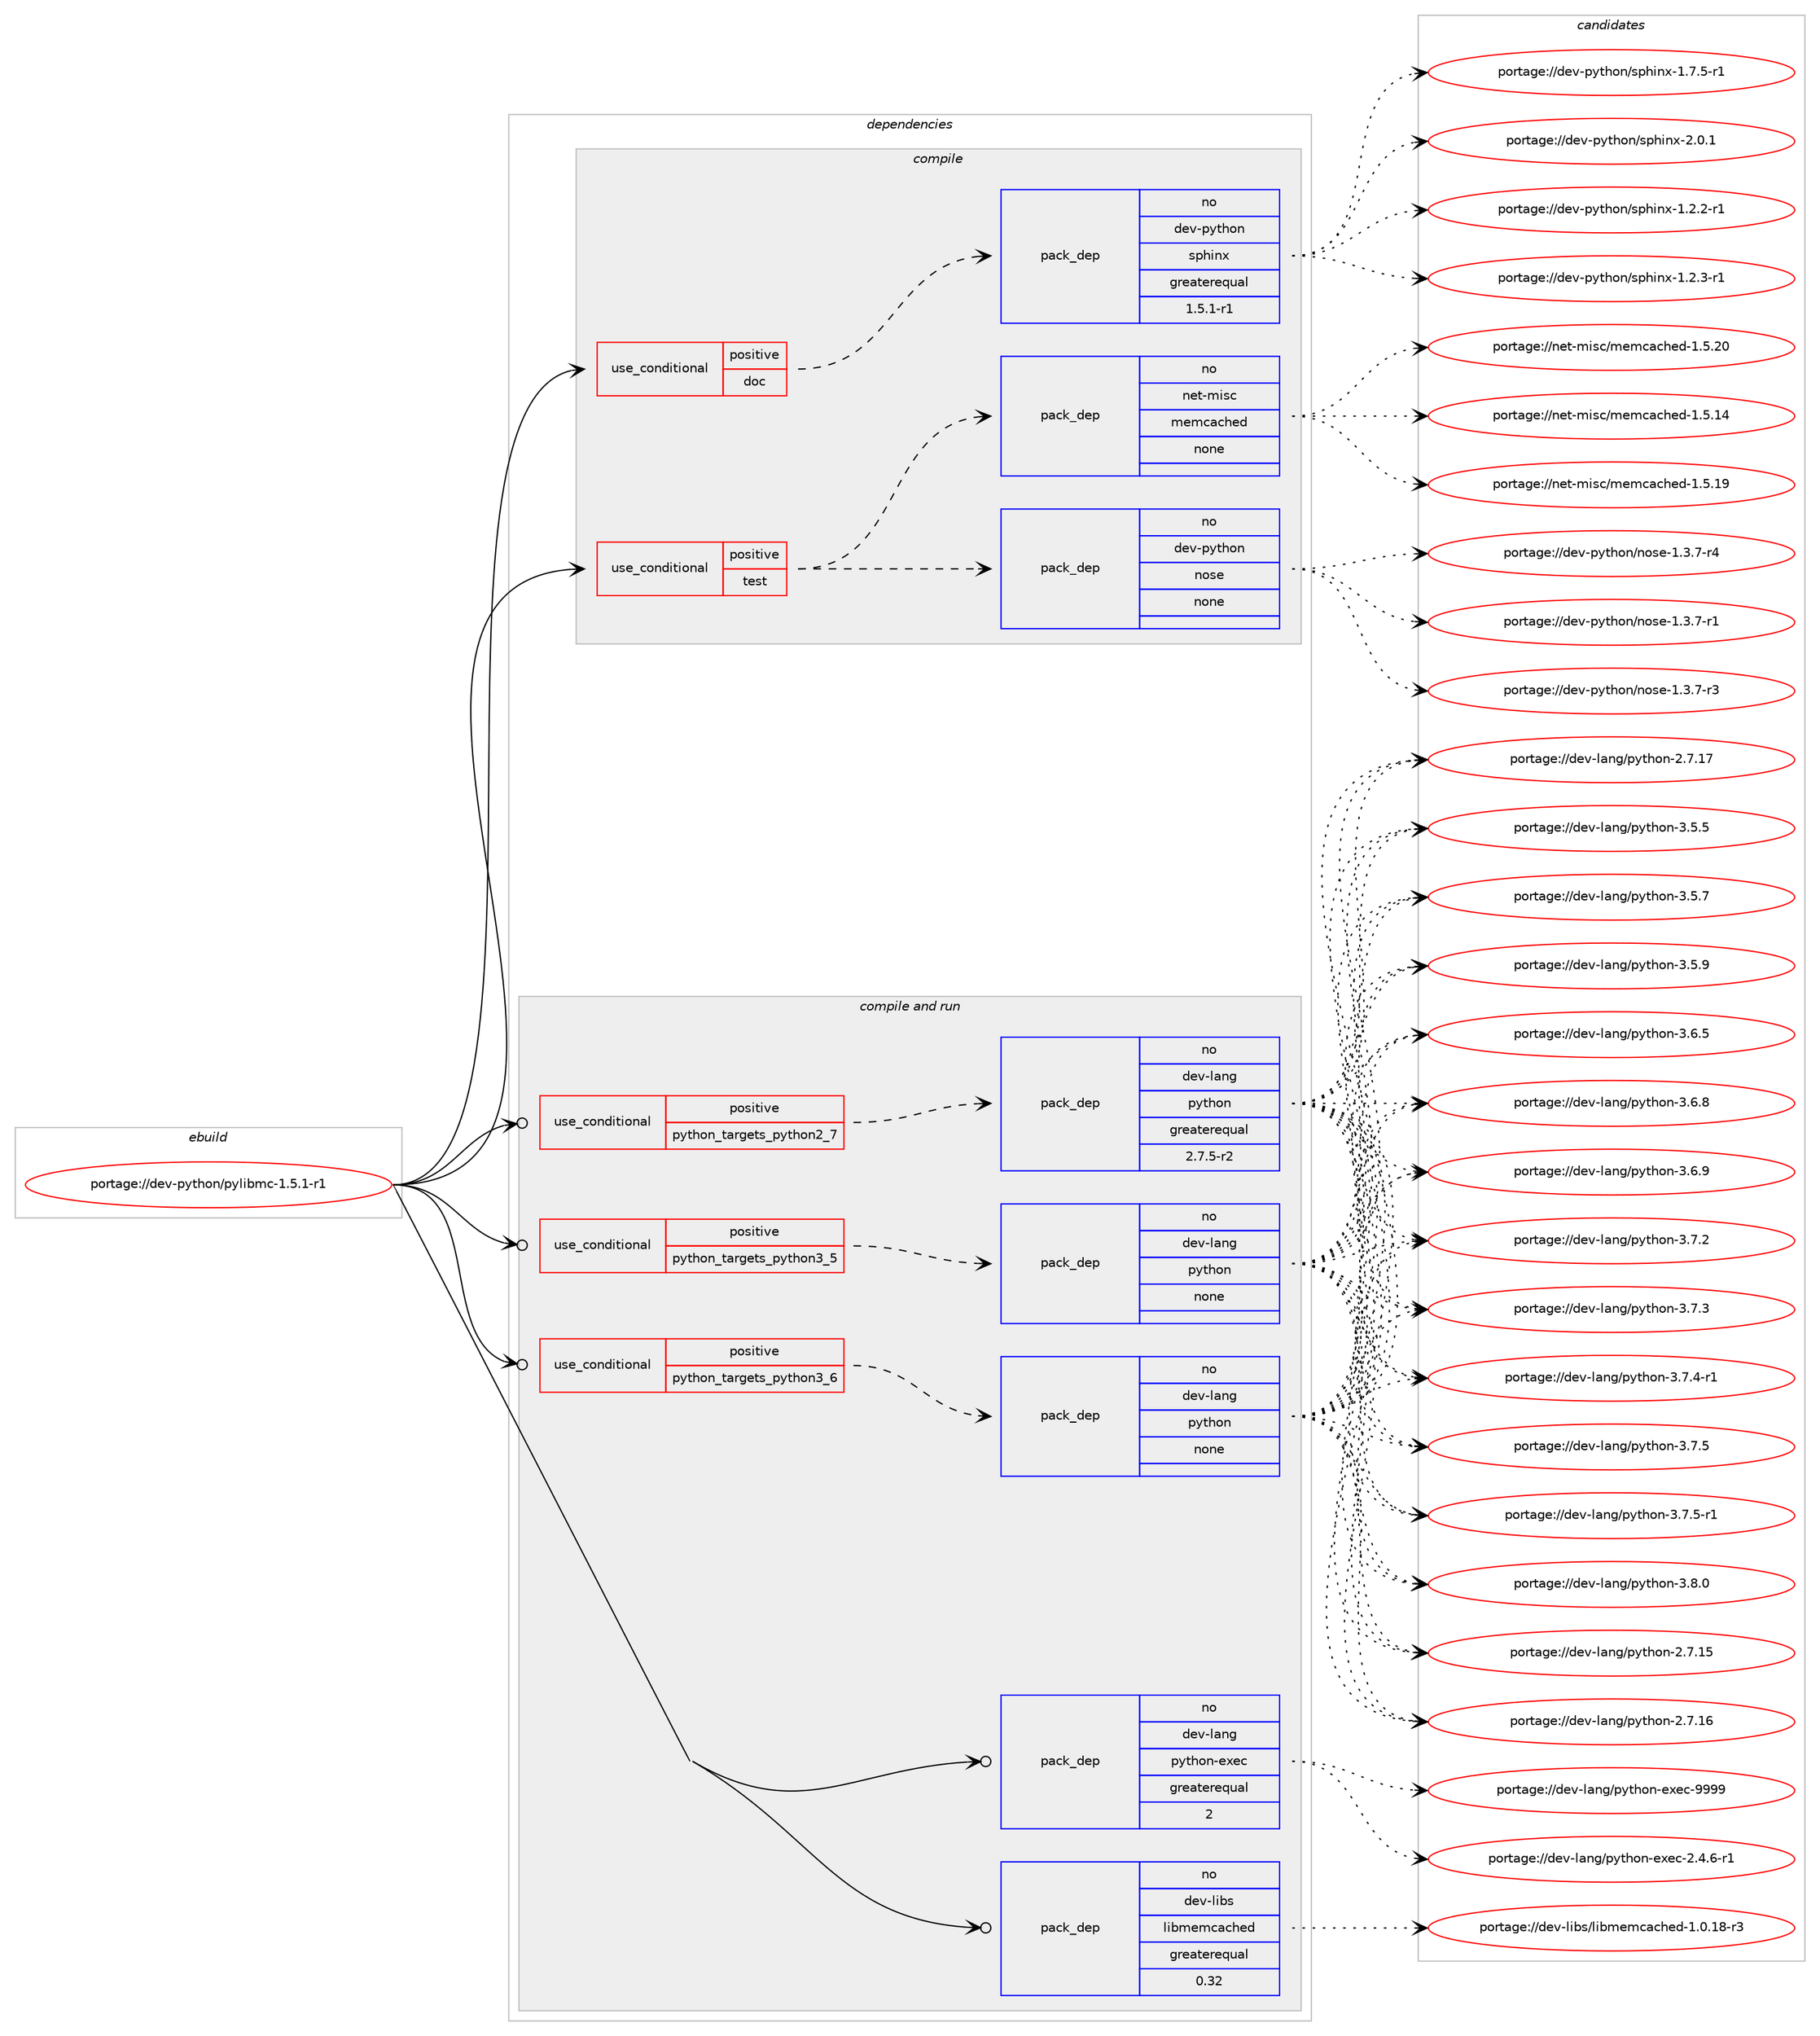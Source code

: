 digraph prolog {

# *************
# Graph options
# *************

newrank=true;
concentrate=true;
compound=true;
graph [rankdir=LR,fontname=Helvetica,fontsize=10,ranksep=1.5];#, ranksep=2.5, nodesep=0.2];
edge  [arrowhead=vee];
node  [fontname=Helvetica,fontsize=10];

# **********
# The ebuild
# **********

subgraph cluster_leftcol {
color=gray;
rank=same;
label=<<i>ebuild</i>>;
id [label="portage://dev-python/pylibmc-1.5.1-r1", color=red, width=4, href="../dev-python/pylibmc-1.5.1-r1.svg"];
}

# ****************
# The dependencies
# ****************

subgraph cluster_midcol {
color=gray;
label=<<i>dependencies</i>>;
subgraph cluster_compile {
fillcolor="#eeeeee";
style=filled;
label=<<i>compile</i>>;
subgraph cond35463 {
dependency161714 [label=<<TABLE BORDER="0" CELLBORDER="1" CELLSPACING="0" CELLPADDING="4"><TR><TD ROWSPAN="3" CELLPADDING="10">use_conditional</TD></TR><TR><TD>positive</TD></TR><TR><TD>doc</TD></TR></TABLE>>, shape=none, color=red];
subgraph pack122883 {
dependency161715 [label=<<TABLE BORDER="0" CELLBORDER="1" CELLSPACING="0" CELLPADDING="4" WIDTH="220"><TR><TD ROWSPAN="6" CELLPADDING="30">pack_dep</TD></TR><TR><TD WIDTH="110">no</TD></TR><TR><TD>dev-python</TD></TR><TR><TD>sphinx</TD></TR><TR><TD>greaterequal</TD></TR><TR><TD>1.5.1-r1</TD></TR></TABLE>>, shape=none, color=blue];
}
dependency161714:e -> dependency161715:w [weight=20,style="dashed",arrowhead="vee"];
}
id:e -> dependency161714:w [weight=20,style="solid",arrowhead="vee"];
subgraph cond35464 {
dependency161716 [label=<<TABLE BORDER="0" CELLBORDER="1" CELLSPACING="0" CELLPADDING="4"><TR><TD ROWSPAN="3" CELLPADDING="10">use_conditional</TD></TR><TR><TD>positive</TD></TR><TR><TD>test</TD></TR></TABLE>>, shape=none, color=red];
subgraph pack122884 {
dependency161717 [label=<<TABLE BORDER="0" CELLBORDER="1" CELLSPACING="0" CELLPADDING="4" WIDTH="220"><TR><TD ROWSPAN="6" CELLPADDING="30">pack_dep</TD></TR><TR><TD WIDTH="110">no</TD></TR><TR><TD>net-misc</TD></TR><TR><TD>memcached</TD></TR><TR><TD>none</TD></TR><TR><TD></TD></TR></TABLE>>, shape=none, color=blue];
}
dependency161716:e -> dependency161717:w [weight=20,style="dashed",arrowhead="vee"];
subgraph pack122885 {
dependency161718 [label=<<TABLE BORDER="0" CELLBORDER="1" CELLSPACING="0" CELLPADDING="4" WIDTH="220"><TR><TD ROWSPAN="6" CELLPADDING="30">pack_dep</TD></TR><TR><TD WIDTH="110">no</TD></TR><TR><TD>dev-python</TD></TR><TR><TD>nose</TD></TR><TR><TD>none</TD></TR><TR><TD></TD></TR></TABLE>>, shape=none, color=blue];
}
dependency161716:e -> dependency161718:w [weight=20,style="dashed",arrowhead="vee"];
}
id:e -> dependency161716:w [weight=20,style="solid",arrowhead="vee"];
}
subgraph cluster_compileandrun {
fillcolor="#eeeeee";
style=filled;
label=<<i>compile and run</i>>;
subgraph cond35465 {
dependency161719 [label=<<TABLE BORDER="0" CELLBORDER="1" CELLSPACING="0" CELLPADDING="4"><TR><TD ROWSPAN="3" CELLPADDING="10">use_conditional</TD></TR><TR><TD>positive</TD></TR><TR><TD>python_targets_python2_7</TD></TR></TABLE>>, shape=none, color=red];
subgraph pack122886 {
dependency161720 [label=<<TABLE BORDER="0" CELLBORDER="1" CELLSPACING="0" CELLPADDING="4" WIDTH="220"><TR><TD ROWSPAN="6" CELLPADDING="30">pack_dep</TD></TR><TR><TD WIDTH="110">no</TD></TR><TR><TD>dev-lang</TD></TR><TR><TD>python</TD></TR><TR><TD>greaterequal</TD></TR><TR><TD>2.7.5-r2</TD></TR></TABLE>>, shape=none, color=blue];
}
dependency161719:e -> dependency161720:w [weight=20,style="dashed",arrowhead="vee"];
}
id:e -> dependency161719:w [weight=20,style="solid",arrowhead="odotvee"];
subgraph cond35466 {
dependency161721 [label=<<TABLE BORDER="0" CELLBORDER="1" CELLSPACING="0" CELLPADDING="4"><TR><TD ROWSPAN="3" CELLPADDING="10">use_conditional</TD></TR><TR><TD>positive</TD></TR><TR><TD>python_targets_python3_5</TD></TR></TABLE>>, shape=none, color=red];
subgraph pack122887 {
dependency161722 [label=<<TABLE BORDER="0" CELLBORDER="1" CELLSPACING="0" CELLPADDING="4" WIDTH="220"><TR><TD ROWSPAN="6" CELLPADDING="30">pack_dep</TD></TR><TR><TD WIDTH="110">no</TD></TR><TR><TD>dev-lang</TD></TR><TR><TD>python</TD></TR><TR><TD>none</TD></TR><TR><TD></TD></TR></TABLE>>, shape=none, color=blue];
}
dependency161721:e -> dependency161722:w [weight=20,style="dashed",arrowhead="vee"];
}
id:e -> dependency161721:w [weight=20,style="solid",arrowhead="odotvee"];
subgraph cond35467 {
dependency161723 [label=<<TABLE BORDER="0" CELLBORDER="1" CELLSPACING="0" CELLPADDING="4"><TR><TD ROWSPAN="3" CELLPADDING="10">use_conditional</TD></TR><TR><TD>positive</TD></TR><TR><TD>python_targets_python3_6</TD></TR></TABLE>>, shape=none, color=red];
subgraph pack122888 {
dependency161724 [label=<<TABLE BORDER="0" CELLBORDER="1" CELLSPACING="0" CELLPADDING="4" WIDTH="220"><TR><TD ROWSPAN="6" CELLPADDING="30">pack_dep</TD></TR><TR><TD WIDTH="110">no</TD></TR><TR><TD>dev-lang</TD></TR><TR><TD>python</TD></TR><TR><TD>none</TD></TR><TR><TD></TD></TR></TABLE>>, shape=none, color=blue];
}
dependency161723:e -> dependency161724:w [weight=20,style="dashed",arrowhead="vee"];
}
id:e -> dependency161723:w [weight=20,style="solid",arrowhead="odotvee"];
subgraph pack122889 {
dependency161725 [label=<<TABLE BORDER="0" CELLBORDER="1" CELLSPACING="0" CELLPADDING="4" WIDTH="220"><TR><TD ROWSPAN="6" CELLPADDING="30">pack_dep</TD></TR><TR><TD WIDTH="110">no</TD></TR><TR><TD>dev-lang</TD></TR><TR><TD>python-exec</TD></TR><TR><TD>greaterequal</TD></TR><TR><TD>2</TD></TR></TABLE>>, shape=none, color=blue];
}
id:e -> dependency161725:w [weight=20,style="solid",arrowhead="odotvee"];
subgraph pack122890 {
dependency161726 [label=<<TABLE BORDER="0" CELLBORDER="1" CELLSPACING="0" CELLPADDING="4" WIDTH="220"><TR><TD ROWSPAN="6" CELLPADDING="30">pack_dep</TD></TR><TR><TD WIDTH="110">no</TD></TR><TR><TD>dev-libs</TD></TR><TR><TD>libmemcached</TD></TR><TR><TD>greaterequal</TD></TR><TR><TD>0.32</TD></TR></TABLE>>, shape=none, color=blue];
}
id:e -> dependency161726:w [weight=20,style="solid",arrowhead="odotvee"];
}
subgraph cluster_run {
fillcolor="#eeeeee";
style=filled;
label=<<i>run</i>>;
}
}

# **************
# The candidates
# **************

subgraph cluster_choices {
rank=same;
color=gray;
label=<<i>candidates</i>>;

subgraph choice122883 {
color=black;
nodesep=1;
choiceportage10010111845112121116104111110471151121041051101204549465046504511449 [label="portage://dev-python/sphinx-1.2.2-r1", color=red, width=4,href="../dev-python/sphinx-1.2.2-r1.svg"];
choiceportage10010111845112121116104111110471151121041051101204549465046514511449 [label="portage://dev-python/sphinx-1.2.3-r1", color=red, width=4,href="../dev-python/sphinx-1.2.3-r1.svg"];
choiceportage10010111845112121116104111110471151121041051101204549465546534511449 [label="portage://dev-python/sphinx-1.7.5-r1", color=red, width=4,href="../dev-python/sphinx-1.7.5-r1.svg"];
choiceportage1001011184511212111610411111047115112104105110120455046484649 [label="portage://dev-python/sphinx-2.0.1", color=red, width=4,href="../dev-python/sphinx-2.0.1.svg"];
dependency161715:e -> choiceportage10010111845112121116104111110471151121041051101204549465046504511449:w [style=dotted,weight="100"];
dependency161715:e -> choiceportage10010111845112121116104111110471151121041051101204549465046514511449:w [style=dotted,weight="100"];
dependency161715:e -> choiceportage10010111845112121116104111110471151121041051101204549465546534511449:w [style=dotted,weight="100"];
dependency161715:e -> choiceportage1001011184511212111610411111047115112104105110120455046484649:w [style=dotted,weight="100"];
}
subgraph choice122884 {
color=black;
nodesep=1;
choiceportage11010111645109105115994710910110999979910410110045494653464952 [label="portage://net-misc/memcached-1.5.14", color=red, width=4,href="../net-misc/memcached-1.5.14.svg"];
choiceportage11010111645109105115994710910110999979910410110045494653464957 [label="portage://net-misc/memcached-1.5.19", color=red, width=4,href="../net-misc/memcached-1.5.19.svg"];
choiceportage11010111645109105115994710910110999979910410110045494653465048 [label="portage://net-misc/memcached-1.5.20", color=red, width=4,href="../net-misc/memcached-1.5.20.svg"];
dependency161717:e -> choiceportage11010111645109105115994710910110999979910410110045494653464952:w [style=dotted,weight="100"];
dependency161717:e -> choiceportage11010111645109105115994710910110999979910410110045494653464957:w [style=dotted,weight="100"];
dependency161717:e -> choiceportage11010111645109105115994710910110999979910410110045494653465048:w [style=dotted,weight="100"];
}
subgraph choice122885 {
color=black;
nodesep=1;
choiceportage10010111845112121116104111110471101111151014549465146554511449 [label="portage://dev-python/nose-1.3.7-r1", color=red, width=4,href="../dev-python/nose-1.3.7-r1.svg"];
choiceportage10010111845112121116104111110471101111151014549465146554511451 [label="portage://dev-python/nose-1.3.7-r3", color=red, width=4,href="../dev-python/nose-1.3.7-r3.svg"];
choiceportage10010111845112121116104111110471101111151014549465146554511452 [label="portage://dev-python/nose-1.3.7-r4", color=red, width=4,href="../dev-python/nose-1.3.7-r4.svg"];
dependency161718:e -> choiceportage10010111845112121116104111110471101111151014549465146554511449:w [style=dotted,weight="100"];
dependency161718:e -> choiceportage10010111845112121116104111110471101111151014549465146554511451:w [style=dotted,weight="100"];
dependency161718:e -> choiceportage10010111845112121116104111110471101111151014549465146554511452:w [style=dotted,weight="100"];
}
subgraph choice122886 {
color=black;
nodesep=1;
choiceportage10010111845108971101034711212111610411111045504655464953 [label="portage://dev-lang/python-2.7.15", color=red, width=4,href="../dev-lang/python-2.7.15.svg"];
choiceportage10010111845108971101034711212111610411111045504655464954 [label="portage://dev-lang/python-2.7.16", color=red, width=4,href="../dev-lang/python-2.7.16.svg"];
choiceportage10010111845108971101034711212111610411111045504655464955 [label="portage://dev-lang/python-2.7.17", color=red, width=4,href="../dev-lang/python-2.7.17.svg"];
choiceportage100101118451089711010347112121116104111110455146534653 [label="portage://dev-lang/python-3.5.5", color=red, width=4,href="../dev-lang/python-3.5.5.svg"];
choiceportage100101118451089711010347112121116104111110455146534655 [label="portage://dev-lang/python-3.5.7", color=red, width=4,href="../dev-lang/python-3.5.7.svg"];
choiceportage100101118451089711010347112121116104111110455146534657 [label="portage://dev-lang/python-3.5.9", color=red, width=4,href="../dev-lang/python-3.5.9.svg"];
choiceportage100101118451089711010347112121116104111110455146544653 [label="portage://dev-lang/python-3.6.5", color=red, width=4,href="../dev-lang/python-3.6.5.svg"];
choiceportage100101118451089711010347112121116104111110455146544656 [label="portage://dev-lang/python-3.6.8", color=red, width=4,href="../dev-lang/python-3.6.8.svg"];
choiceportage100101118451089711010347112121116104111110455146544657 [label="portage://dev-lang/python-3.6.9", color=red, width=4,href="../dev-lang/python-3.6.9.svg"];
choiceportage100101118451089711010347112121116104111110455146554650 [label="portage://dev-lang/python-3.7.2", color=red, width=4,href="../dev-lang/python-3.7.2.svg"];
choiceportage100101118451089711010347112121116104111110455146554651 [label="portage://dev-lang/python-3.7.3", color=red, width=4,href="../dev-lang/python-3.7.3.svg"];
choiceportage1001011184510897110103471121211161041111104551465546524511449 [label="portage://dev-lang/python-3.7.4-r1", color=red, width=4,href="../dev-lang/python-3.7.4-r1.svg"];
choiceportage100101118451089711010347112121116104111110455146554653 [label="portage://dev-lang/python-3.7.5", color=red, width=4,href="../dev-lang/python-3.7.5.svg"];
choiceportage1001011184510897110103471121211161041111104551465546534511449 [label="portage://dev-lang/python-3.7.5-r1", color=red, width=4,href="../dev-lang/python-3.7.5-r1.svg"];
choiceportage100101118451089711010347112121116104111110455146564648 [label="portage://dev-lang/python-3.8.0", color=red, width=4,href="../dev-lang/python-3.8.0.svg"];
dependency161720:e -> choiceportage10010111845108971101034711212111610411111045504655464953:w [style=dotted,weight="100"];
dependency161720:e -> choiceportage10010111845108971101034711212111610411111045504655464954:w [style=dotted,weight="100"];
dependency161720:e -> choiceportage10010111845108971101034711212111610411111045504655464955:w [style=dotted,weight="100"];
dependency161720:e -> choiceportage100101118451089711010347112121116104111110455146534653:w [style=dotted,weight="100"];
dependency161720:e -> choiceportage100101118451089711010347112121116104111110455146534655:w [style=dotted,weight="100"];
dependency161720:e -> choiceportage100101118451089711010347112121116104111110455146534657:w [style=dotted,weight="100"];
dependency161720:e -> choiceportage100101118451089711010347112121116104111110455146544653:w [style=dotted,weight="100"];
dependency161720:e -> choiceportage100101118451089711010347112121116104111110455146544656:w [style=dotted,weight="100"];
dependency161720:e -> choiceportage100101118451089711010347112121116104111110455146544657:w [style=dotted,weight="100"];
dependency161720:e -> choiceportage100101118451089711010347112121116104111110455146554650:w [style=dotted,weight="100"];
dependency161720:e -> choiceportage100101118451089711010347112121116104111110455146554651:w [style=dotted,weight="100"];
dependency161720:e -> choiceportage1001011184510897110103471121211161041111104551465546524511449:w [style=dotted,weight="100"];
dependency161720:e -> choiceportage100101118451089711010347112121116104111110455146554653:w [style=dotted,weight="100"];
dependency161720:e -> choiceportage1001011184510897110103471121211161041111104551465546534511449:w [style=dotted,weight="100"];
dependency161720:e -> choiceportage100101118451089711010347112121116104111110455146564648:w [style=dotted,weight="100"];
}
subgraph choice122887 {
color=black;
nodesep=1;
choiceportage10010111845108971101034711212111610411111045504655464953 [label="portage://dev-lang/python-2.7.15", color=red, width=4,href="../dev-lang/python-2.7.15.svg"];
choiceportage10010111845108971101034711212111610411111045504655464954 [label="portage://dev-lang/python-2.7.16", color=red, width=4,href="../dev-lang/python-2.7.16.svg"];
choiceportage10010111845108971101034711212111610411111045504655464955 [label="portage://dev-lang/python-2.7.17", color=red, width=4,href="../dev-lang/python-2.7.17.svg"];
choiceportage100101118451089711010347112121116104111110455146534653 [label="portage://dev-lang/python-3.5.5", color=red, width=4,href="../dev-lang/python-3.5.5.svg"];
choiceportage100101118451089711010347112121116104111110455146534655 [label="portage://dev-lang/python-3.5.7", color=red, width=4,href="../dev-lang/python-3.5.7.svg"];
choiceportage100101118451089711010347112121116104111110455146534657 [label="portage://dev-lang/python-3.5.9", color=red, width=4,href="../dev-lang/python-3.5.9.svg"];
choiceportage100101118451089711010347112121116104111110455146544653 [label="portage://dev-lang/python-3.6.5", color=red, width=4,href="../dev-lang/python-3.6.5.svg"];
choiceportage100101118451089711010347112121116104111110455146544656 [label="portage://dev-lang/python-3.6.8", color=red, width=4,href="../dev-lang/python-3.6.8.svg"];
choiceportage100101118451089711010347112121116104111110455146544657 [label="portage://dev-lang/python-3.6.9", color=red, width=4,href="../dev-lang/python-3.6.9.svg"];
choiceportage100101118451089711010347112121116104111110455146554650 [label="portage://dev-lang/python-3.7.2", color=red, width=4,href="../dev-lang/python-3.7.2.svg"];
choiceportage100101118451089711010347112121116104111110455146554651 [label="portage://dev-lang/python-3.7.3", color=red, width=4,href="../dev-lang/python-3.7.3.svg"];
choiceportage1001011184510897110103471121211161041111104551465546524511449 [label="portage://dev-lang/python-3.7.4-r1", color=red, width=4,href="../dev-lang/python-3.7.4-r1.svg"];
choiceportage100101118451089711010347112121116104111110455146554653 [label="portage://dev-lang/python-3.7.5", color=red, width=4,href="../dev-lang/python-3.7.5.svg"];
choiceportage1001011184510897110103471121211161041111104551465546534511449 [label="portage://dev-lang/python-3.7.5-r1", color=red, width=4,href="../dev-lang/python-3.7.5-r1.svg"];
choiceportage100101118451089711010347112121116104111110455146564648 [label="portage://dev-lang/python-3.8.0", color=red, width=4,href="../dev-lang/python-3.8.0.svg"];
dependency161722:e -> choiceportage10010111845108971101034711212111610411111045504655464953:w [style=dotted,weight="100"];
dependency161722:e -> choiceportage10010111845108971101034711212111610411111045504655464954:w [style=dotted,weight="100"];
dependency161722:e -> choiceportage10010111845108971101034711212111610411111045504655464955:w [style=dotted,weight="100"];
dependency161722:e -> choiceportage100101118451089711010347112121116104111110455146534653:w [style=dotted,weight="100"];
dependency161722:e -> choiceportage100101118451089711010347112121116104111110455146534655:w [style=dotted,weight="100"];
dependency161722:e -> choiceportage100101118451089711010347112121116104111110455146534657:w [style=dotted,weight="100"];
dependency161722:e -> choiceportage100101118451089711010347112121116104111110455146544653:w [style=dotted,weight="100"];
dependency161722:e -> choiceportage100101118451089711010347112121116104111110455146544656:w [style=dotted,weight="100"];
dependency161722:e -> choiceportage100101118451089711010347112121116104111110455146544657:w [style=dotted,weight="100"];
dependency161722:e -> choiceportage100101118451089711010347112121116104111110455146554650:w [style=dotted,weight="100"];
dependency161722:e -> choiceportage100101118451089711010347112121116104111110455146554651:w [style=dotted,weight="100"];
dependency161722:e -> choiceportage1001011184510897110103471121211161041111104551465546524511449:w [style=dotted,weight="100"];
dependency161722:e -> choiceportage100101118451089711010347112121116104111110455146554653:w [style=dotted,weight="100"];
dependency161722:e -> choiceportage1001011184510897110103471121211161041111104551465546534511449:w [style=dotted,weight="100"];
dependency161722:e -> choiceportage100101118451089711010347112121116104111110455146564648:w [style=dotted,weight="100"];
}
subgraph choice122888 {
color=black;
nodesep=1;
choiceportage10010111845108971101034711212111610411111045504655464953 [label="portage://dev-lang/python-2.7.15", color=red, width=4,href="../dev-lang/python-2.7.15.svg"];
choiceportage10010111845108971101034711212111610411111045504655464954 [label="portage://dev-lang/python-2.7.16", color=red, width=4,href="../dev-lang/python-2.7.16.svg"];
choiceportage10010111845108971101034711212111610411111045504655464955 [label="portage://dev-lang/python-2.7.17", color=red, width=4,href="../dev-lang/python-2.7.17.svg"];
choiceportage100101118451089711010347112121116104111110455146534653 [label="portage://dev-lang/python-3.5.5", color=red, width=4,href="../dev-lang/python-3.5.5.svg"];
choiceportage100101118451089711010347112121116104111110455146534655 [label="portage://dev-lang/python-3.5.7", color=red, width=4,href="../dev-lang/python-3.5.7.svg"];
choiceportage100101118451089711010347112121116104111110455146534657 [label="portage://dev-lang/python-3.5.9", color=red, width=4,href="../dev-lang/python-3.5.9.svg"];
choiceportage100101118451089711010347112121116104111110455146544653 [label="portage://dev-lang/python-3.6.5", color=red, width=4,href="../dev-lang/python-3.6.5.svg"];
choiceportage100101118451089711010347112121116104111110455146544656 [label="portage://dev-lang/python-3.6.8", color=red, width=4,href="../dev-lang/python-3.6.8.svg"];
choiceportage100101118451089711010347112121116104111110455146544657 [label="portage://dev-lang/python-3.6.9", color=red, width=4,href="../dev-lang/python-3.6.9.svg"];
choiceportage100101118451089711010347112121116104111110455146554650 [label="portage://dev-lang/python-3.7.2", color=red, width=4,href="../dev-lang/python-3.7.2.svg"];
choiceportage100101118451089711010347112121116104111110455146554651 [label="portage://dev-lang/python-3.7.3", color=red, width=4,href="../dev-lang/python-3.7.3.svg"];
choiceportage1001011184510897110103471121211161041111104551465546524511449 [label="portage://dev-lang/python-3.7.4-r1", color=red, width=4,href="../dev-lang/python-3.7.4-r1.svg"];
choiceportage100101118451089711010347112121116104111110455146554653 [label="portage://dev-lang/python-3.7.5", color=red, width=4,href="../dev-lang/python-3.7.5.svg"];
choiceportage1001011184510897110103471121211161041111104551465546534511449 [label="portage://dev-lang/python-3.7.5-r1", color=red, width=4,href="../dev-lang/python-3.7.5-r1.svg"];
choiceportage100101118451089711010347112121116104111110455146564648 [label="portage://dev-lang/python-3.8.0", color=red, width=4,href="../dev-lang/python-3.8.0.svg"];
dependency161724:e -> choiceportage10010111845108971101034711212111610411111045504655464953:w [style=dotted,weight="100"];
dependency161724:e -> choiceportage10010111845108971101034711212111610411111045504655464954:w [style=dotted,weight="100"];
dependency161724:e -> choiceportage10010111845108971101034711212111610411111045504655464955:w [style=dotted,weight="100"];
dependency161724:e -> choiceportage100101118451089711010347112121116104111110455146534653:w [style=dotted,weight="100"];
dependency161724:e -> choiceportage100101118451089711010347112121116104111110455146534655:w [style=dotted,weight="100"];
dependency161724:e -> choiceportage100101118451089711010347112121116104111110455146534657:w [style=dotted,weight="100"];
dependency161724:e -> choiceportage100101118451089711010347112121116104111110455146544653:w [style=dotted,weight="100"];
dependency161724:e -> choiceportage100101118451089711010347112121116104111110455146544656:w [style=dotted,weight="100"];
dependency161724:e -> choiceportage100101118451089711010347112121116104111110455146544657:w [style=dotted,weight="100"];
dependency161724:e -> choiceportage100101118451089711010347112121116104111110455146554650:w [style=dotted,weight="100"];
dependency161724:e -> choiceportage100101118451089711010347112121116104111110455146554651:w [style=dotted,weight="100"];
dependency161724:e -> choiceportage1001011184510897110103471121211161041111104551465546524511449:w [style=dotted,weight="100"];
dependency161724:e -> choiceportage100101118451089711010347112121116104111110455146554653:w [style=dotted,weight="100"];
dependency161724:e -> choiceportage1001011184510897110103471121211161041111104551465546534511449:w [style=dotted,weight="100"];
dependency161724:e -> choiceportage100101118451089711010347112121116104111110455146564648:w [style=dotted,weight="100"];
}
subgraph choice122889 {
color=black;
nodesep=1;
choiceportage10010111845108971101034711212111610411111045101120101994550465246544511449 [label="portage://dev-lang/python-exec-2.4.6-r1", color=red, width=4,href="../dev-lang/python-exec-2.4.6-r1.svg"];
choiceportage10010111845108971101034711212111610411111045101120101994557575757 [label="portage://dev-lang/python-exec-9999", color=red, width=4,href="../dev-lang/python-exec-9999.svg"];
dependency161725:e -> choiceportage10010111845108971101034711212111610411111045101120101994550465246544511449:w [style=dotted,weight="100"];
dependency161725:e -> choiceportage10010111845108971101034711212111610411111045101120101994557575757:w [style=dotted,weight="100"];
}
subgraph choice122890 {
color=black;
nodesep=1;
choiceportage10010111845108105981154710810598109101109999799104101100454946484649564511451 [label="portage://dev-libs/libmemcached-1.0.18-r3", color=red, width=4,href="../dev-libs/libmemcached-1.0.18-r3.svg"];
dependency161726:e -> choiceportage10010111845108105981154710810598109101109999799104101100454946484649564511451:w [style=dotted,weight="100"];
}
}

}
